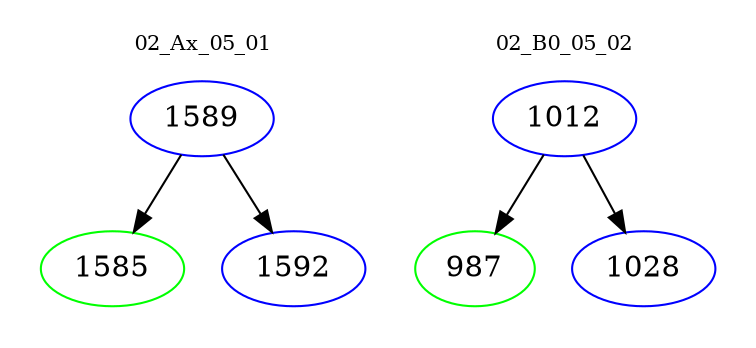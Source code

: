 digraph{
subgraph cluster_0 {
color = white
label = "02_Ax_05_01";
fontsize=10;
T0_1589 [label="1589", color="blue"]
T0_1589 -> T0_1585 [color="black"]
T0_1585 [label="1585", color="green"]
T0_1589 -> T0_1592 [color="black"]
T0_1592 [label="1592", color="blue"]
}
subgraph cluster_1 {
color = white
label = "02_B0_05_02";
fontsize=10;
T1_1012 [label="1012", color="blue"]
T1_1012 -> T1_987 [color="black"]
T1_987 [label="987", color="green"]
T1_1012 -> T1_1028 [color="black"]
T1_1028 [label="1028", color="blue"]
}
}

